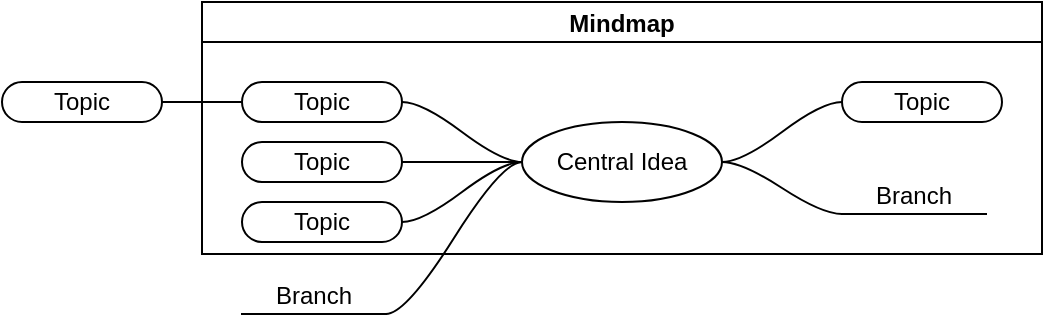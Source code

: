 <mxfile version="21.3.4" type="github">
  <diagram name="Page-1" id="pW4WXwEVLtn7ds9LkjEY">
    <mxGraphModel dx="1434" dy="774" grid="1" gridSize="10" guides="1" tooltips="1" connect="1" arrows="1" fold="1" page="1" pageScale="1" pageWidth="827" pageHeight="1169" math="0" shadow="0">
      <root>
        <mxCell id="0" />
        <mxCell id="1" parent="0" />
        <mxCell id="6AcoNyQckoXid0nvLAi_-32" value="Mindmap" style="swimlane;startSize=20;horizontal=1;containerType=tree;" vertex="1" parent="1">
          <mxGeometry x="270" y="50" width="420" height="126" as="geometry" />
        </mxCell>
        <mxCell id="6AcoNyQckoXid0nvLAi_-33" value="" style="edgeStyle=entityRelationEdgeStyle;startArrow=none;endArrow=none;segment=10;curved=1;sourcePerimeterSpacing=0;targetPerimeterSpacing=0;rounded=0;" edge="1" parent="6AcoNyQckoXid0nvLAi_-32" source="6AcoNyQckoXid0nvLAi_-37" target="6AcoNyQckoXid0nvLAi_-38">
          <mxGeometry relative="1" as="geometry" />
        </mxCell>
        <mxCell id="6AcoNyQckoXid0nvLAi_-34" value="" style="edgeStyle=entityRelationEdgeStyle;startArrow=none;endArrow=none;segment=10;curved=1;sourcePerimeterSpacing=0;targetPerimeterSpacing=0;rounded=0;" edge="1" parent="6AcoNyQckoXid0nvLAi_-32" source="6AcoNyQckoXid0nvLAi_-37" target="6AcoNyQckoXid0nvLAi_-39">
          <mxGeometry relative="1" as="geometry" />
        </mxCell>
        <mxCell id="6AcoNyQckoXid0nvLAi_-35" value="" style="edgeStyle=entityRelationEdgeStyle;startArrow=none;endArrow=none;segment=10;curved=1;sourcePerimeterSpacing=0;targetPerimeterSpacing=0;rounded=0;" edge="1" parent="6AcoNyQckoXid0nvLAi_-32" source="6AcoNyQckoXid0nvLAi_-37" target="6AcoNyQckoXid0nvLAi_-40">
          <mxGeometry relative="1" as="geometry" />
        </mxCell>
        <mxCell id="6AcoNyQckoXid0nvLAi_-36" value="" style="edgeStyle=entityRelationEdgeStyle;startArrow=none;endArrow=none;segment=10;curved=1;sourcePerimeterSpacing=0;targetPerimeterSpacing=0;rounded=0;" edge="1" parent="6AcoNyQckoXid0nvLAi_-32" source="6AcoNyQckoXid0nvLAi_-37" target="6AcoNyQckoXid0nvLAi_-41">
          <mxGeometry relative="1" as="geometry" />
        </mxCell>
        <mxCell id="6AcoNyQckoXid0nvLAi_-37" value="Central Idea" style="ellipse;whiteSpace=wrap;html=1;align=center;treeFolding=1;treeMoving=1;newEdgeStyle={&quot;edgeStyle&quot;:&quot;entityRelationEdgeStyle&quot;,&quot;startArrow&quot;:&quot;none&quot;,&quot;endArrow&quot;:&quot;none&quot;,&quot;segment&quot;:10,&quot;curved&quot;:1,&quot;sourcePerimeterSpacing&quot;:0,&quot;targetPerimeterSpacing&quot;:0};" vertex="1" parent="6AcoNyQckoXid0nvLAi_-32">
          <mxGeometry x="160" y="60" width="100" height="40" as="geometry" />
        </mxCell>
        <mxCell id="6AcoNyQckoXid0nvLAi_-38" value="Topic" style="whiteSpace=wrap;html=1;rounded=1;arcSize=50;align=center;verticalAlign=middle;strokeWidth=1;autosize=1;spacing=4;treeFolding=1;treeMoving=1;newEdgeStyle={&quot;edgeStyle&quot;:&quot;entityRelationEdgeStyle&quot;,&quot;startArrow&quot;:&quot;none&quot;,&quot;endArrow&quot;:&quot;none&quot;,&quot;segment&quot;:10,&quot;curved&quot;:1,&quot;sourcePerimeterSpacing&quot;:0,&quot;targetPerimeterSpacing&quot;:0};" vertex="1" parent="6AcoNyQckoXid0nvLAi_-32">
          <mxGeometry x="320" y="40" width="80" height="20" as="geometry" />
        </mxCell>
        <mxCell id="6AcoNyQckoXid0nvLAi_-39" value="Branch" style="whiteSpace=wrap;html=1;shape=partialRectangle;top=0;left=0;bottom=1;right=0;points=[[0,1],[1,1]];fillColor=none;align=center;verticalAlign=bottom;routingCenterY=0.5;snapToPoint=1;autosize=1;treeFolding=1;treeMoving=1;newEdgeStyle={&quot;edgeStyle&quot;:&quot;entityRelationEdgeStyle&quot;,&quot;startArrow&quot;:&quot;none&quot;,&quot;endArrow&quot;:&quot;none&quot;,&quot;segment&quot;:10,&quot;curved&quot;:1,&quot;sourcePerimeterSpacing&quot;:0,&quot;targetPerimeterSpacing&quot;:0};" vertex="1" parent="6AcoNyQckoXid0nvLAi_-32">
          <mxGeometry x="320" y="80" width="72" height="26" as="geometry" />
        </mxCell>
        <mxCell id="6AcoNyQckoXid0nvLAi_-40" value="Topic" style="whiteSpace=wrap;html=1;rounded=1;arcSize=50;align=center;verticalAlign=middle;strokeWidth=1;autosize=1;spacing=4;treeFolding=1;treeMoving=1;newEdgeStyle={&quot;edgeStyle&quot;:&quot;entityRelationEdgeStyle&quot;,&quot;startArrow&quot;:&quot;none&quot;,&quot;endArrow&quot;:&quot;none&quot;,&quot;segment&quot;:10,&quot;curved&quot;:1,&quot;sourcePerimeterSpacing&quot;:0,&quot;targetPerimeterSpacing&quot;:0};" vertex="1" parent="6AcoNyQckoXid0nvLAi_-32">
          <mxGeometry x="20" y="40" width="80" height="20" as="geometry" />
        </mxCell>
        <mxCell id="6AcoNyQckoXid0nvLAi_-41" value="Branch" style="whiteSpace=wrap;html=1;shape=partialRectangle;top=0;left=0;bottom=1;right=0;points=[[0,1],[1,1]];fillColor=none;align=center;verticalAlign=bottom;routingCenterY=0.5;snapToPoint=1;autosize=1;treeFolding=1;treeMoving=1;newEdgeStyle={&quot;edgeStyle&quot;:&quot;entityRelationEdgeStyle&quot;,&quot;startArrow&quot;:&quot;none&quot;,&quot;endArrow&quot;:&quot;none&quot;,&quot;segment&quot;:10,&quot;curved&quot;:1,&quot;sourcePerimeterSpacing&quot;:0,&quot;targetPerimeterSpacing&quot;:0};" vertex="1" parent="6AcoNyQckoXid0nvLAi_-32">
          <mxGeometry x="20" y="130" width="72" height="26" as="geometry" />
        </mxCell>
        <mxCell id="6AcoNyQckoXid0nvLAi_-42" value="" style="edgeStyle=entityRelationEdgeStyle;startArrow=none;endArrow=none;segment=10;curved=1;sourcePerimeterSpacing=0;targetPerimeterSpacing=0;rounded=0;" edge="1" target="6AcoNyQckoXid0nvLAi_-43" source="6AcoNyQckoXid0nvLAi_-40" parent="6AcoNyQckoXid0nvLAi_-32">
          <mxGeometry relative="1" as="geometry">
            <mxPoint x="470" y="150" as="sourcePoint" />
          </mxGeometry>
        </mxCell>
        <mxCell id="6AcoNyQckoXid0nvLAi_-43" value="Topic" style="whiteSpace=wrap;html=1;rounded=1;arcSize=50;align=center;verticalAlign=middle;strokeWidth=1;autosize=1;spacing=4;treeFolding=1;treeMoving=1;newEdgeStyle={&quot;edgeStyle&quot;:&quot;entityRelationEdgeStyle&quot;,&quot;startArrow&quot;:&quot;none&quot;,&quot;endArrow&quot;:&quot;none&quot;,&quot;segment&quot;:10,&quot;curved&quot;:1,&quot;sourcePerimeterSpacing&quot;:0,&quot;targetPerimeterSpacing&quot;:0};" vertex="1" parent="6AcoNyQckoXid0nvLAi_-32">
          <mxGeometry x="-100" y="40" width="80" height="20" as="geometry" />
        </mxCell>
        <mxCell id="6AcoNyQckoXid0nvLAi_-44" value="" style="edgeStyle=entityRelationEdgeStyle;startArrow=none;endArrow=none;segment=10;curved=1;sourcePerimeterSpacing=0;targetPerimeterSpacing=0;rounded=0;" edge="1" target="6AcoNyQckoXid0nvLAi_-45" source="6AcoNyQckoXid0nvLAi_-37" parent="6AcoNyQckoXid0nvLAi_-32">
          <mxGeometry relative="1" as="geometry">
            <mxPoint x="470" y="150" as="sourcePoint" />
          </mxGeometry>
        </mxCell>
        <mxCell id="6AcoNyQckoXid0nvLAi_-45" value="Topic" style="whiteSpace=wrap;html=1;rounded=1;arcSize=50;align=center;verticalAlign=middle;strokeWidth=1;autosize=1;spacing=4;treeFolding=1;treeMoving=1;newEdgeStyle={&quot;edgeStyle&quot;:&quot;entityRelationEdgeStyle&quot;,&quot;startArrow&quot;:&quot;none&quot;,&quot;endArrow&quot;:&quot;none&quot;,&quot;segment&quot;:10,&quot;curved&quot;:1,&quot;sourcePerimeterSpacing&quot;:0,&quot;targetPerimeterSpacing&quot;:0};" vertex="1" parent="6AcoNyQckoXid0nvLAi_-32">
          <mxGeometry x="20" y="100" width="80" height="20" as="geometry" />
        </mxCell>
        <mxCell id="6AcoNyQckoXid0nvLAi_-46" value="" style="edgeStyle=entityRelationEdgeStyle;startArrow=none;endArrow=none;segment=10;curved=1;sourcePerimeterSpacing=0;targetPerimeterSpacing=0;rounded=0;" edge="1" target="6AcoNyQckoXid0nvLAi_-47" source="6AcoNyQckoXid0nvLAi_-37" parent="6AcoNyQckoXid0nvLAi_-32">
          <mxGeometry relative="1" as="geometry">
            <mxPoint x="470" y="150" as="sourcePoint" />
          </mxGeometry>
        </mxCell>
        <mxCell id="6AcoNyQckoXid0nvLAi_-47" value="Topic" style="whiteSpace=wrap;html=1;rounded=1;arcSize=50;align=center;verticalAlign=middle;strokeWidth=1;autosize=1;spacing=4;treeFolding=1;treeMoving=1;newEdgeStyle={&quot;edgeStyle&quot;:&quot;entityRelationEdgeStyle&quot;,&quot;startArrow&quot;:&quot;none&quot;,&quot;endArrow&quot;:&quot;none&quot;,&quot;segment&quot;:10,&quot;curved&quot;:1,&quot;sourcePerimeterSpacing&quot;:0,&quot;targetPerimeterSpacing&quot;:0};" vertex="1" parent="6AcoNyQckoXid0nvLAi_-32">
          <mxGeometry x="20" y="70" width="80" height="20" as="geometry" />
        </mxCell>
      </root>
    </mxGraphModel>
  </diagram>
</mxfile>
